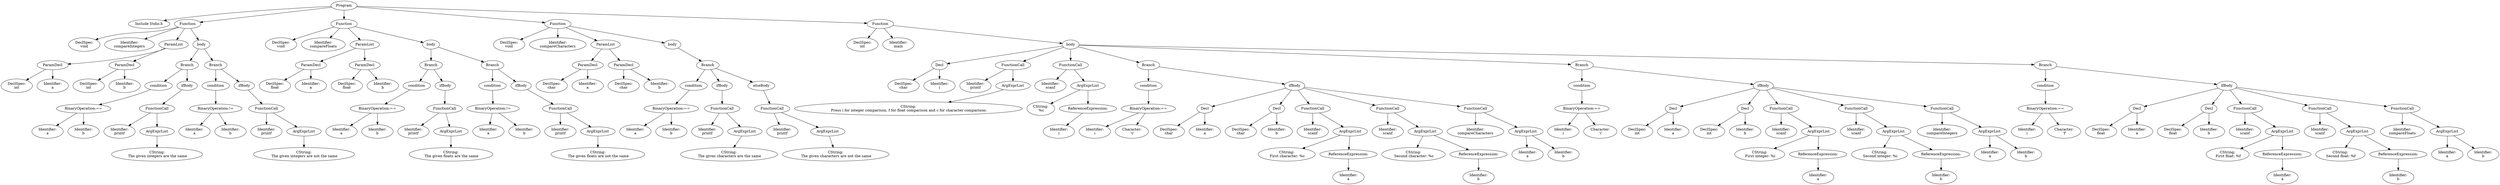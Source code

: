 digraph G {
0 [label="Program"];
0 -> 1;
1[label="Include Stdio.h"];
0 -> 2;
2 [label="Function"];
 2->3;
3 [label = "DeclSpec:
void"];
2->4;
4[label="Identifier:
compareIntegers"];
2->5;
5 [label="ParamList"];
5->6;
6 [label = "ParamDecl"];
6->7;
7 [label = "DeclSpec:
int"];
6->8;
8[label="Identifier:
a"];
5->9;
9 [label = "ParamDecl"];
9->10;
10 [label = "DeclSpec:
int"];
9->11;
11[label="Identifier:
b"];
2->12;
12[ label = "body"];
12->13;
13 [label = "Branch"];
13->14;
13->15;
14 [label = "condition"];
15 [label = "ifBody"];
14->16;
16 [label = "BinaryOperation:=="];
16->17;
17[label="Identifier:
a"];
16->18;
18[label="Identifier:
b"];
15->20;
20 [ label = "FunctionCall"];
20->21;
21[label="Identifier:
printf"];
20->22;
22 [ label = "ArgExprList"];
22->23;
23[label="CString:
 The given integers are the same\n"];
12->24;
24 [label = "Branch"];
24->25;
24->26;
25 [label = "condition"];
26 [label = "ifBody"];
25->27;
27 [label = "BinaryOperation:!="];
27->28;
28[label="Identifier:
a"];
27->29;
29[label="Identifier:
b"];
26->31;
31 [ label = "FunctionCall"];
31->32;
32[label="Identifier:
printf"];
31->33;
33 [ label = "ArgExprList"];
33->34;
34[label="CString:
 The given integers are not the same\n"];
0 -> 35;
35 [label="Function"];
 35->36;
36 [label = "DeclSpec:
void"];
35->37;
37[label="Identifier:
compareFloats"];
35->38;
38 [label="ParamList"];
38->39;
39 [label = "ParamDecl"];
39->40;
40 [label = "DeclSpec:
float"];
39->41;
41[label="Identifier:
a"];
38->42;
42 [label = "ParamDecl"];
42->43;
43 [label = "DeclSpec:
float"];
42->44;
44[label="Identifier:
b"];
35->45;
45[ label = "body"];
45->46;
46 [label = "Branch"];
46->47;
46->48;
47 [label = "condition"];
48 [label = "ifBody"];
47->49;
49 [label = "BinaryOperation:=="];
49->50;
50[label="Identifier:
a"];
49->51;
51[label="Identifier:
b"];
48->53;
53 [ label = "FunctionCall"];
53->54;
54[label="Identifier:
printf"];
53->55;
55 [ label = "ArgExprList"];
55->56;
56[label="CString:
 The given floats are the same\n"];
45->57;
57 [label = "Branch"];
57->58;
57->59;
58 [label = "condition"];
59 [label = "ifBody"];
58->60;
60 [label = "BinaryOperation:!="];
60->61;
61[label="Identifier:
a"];
60->62;
62[label="Identifier:
b"];
59->64;
64 [ label = "FunctionCall"];
64->65;
65[label="Identifier:
printf"];
64->66;
66 [ label = "ArgExprList"];
66->67;
67[label="CString:
 The given floats are not the same\n"];
0 -> 68;
68 [label="Function"];
 68->69;
69 [label = "DeclSpec:
void"];
68->70;
70[label="Identifier:
compareCharacters"];
68->71;
71 [label="ParamList"];
71->72;
72 [label = "ParamDecl"];
72->73;
73 [label = "DeclSpec:
char"];
72->74;
74[label="Identifier:
a"];
71->75;
75 [label = "ParamDecl"];
75->76;
76 [label = "DeclSpec:
char"];
75->77;
77[label="Identifier:
b"];
68->78;
78[ label = "body"];
78->79;
79 [label = "Branch"];
79->80;
79->81;
80 [label = "condition"];
81 [label = "ifBody"];
80->82;
82 [label = "BinaryOperation:=="];
82->83;
83[label="Identifier:
a"];
82->84;
84[label="Identifier:
b"];
81->86;
86 [ label = "FunctionCall"];
86->87;
87[label="Identifier:
printf"];
86->88;
88 [ label = "ArgExprList"];
88->89;
89[label="CString:
 The given characters are the same\n"];
79->90;
90 [label = "elseBody"];
90->92;
92 [ label = "FunctionCall"];
92->93;
93[label="Identifier:
printf"];
92->94;
94 [ label = "ArgExprList"];
94->95;
95[label="CString:
 The given characters are not the same\n"];
0 -> 96;
96 [label="Function"];
 96->97;
97 [label = "DeclSpec:
int"];
96->98;
98[label="Identifier:
main"];
96->99;
99[ label = "body"];
99->100;
100 [label="Decl" ];
100->101;
101 [label = "DeclSpec:
char"];
100->102;
102[label="Identifier:
i"];
99->104;
104 [ label = "FunctionCall"];
104->105;
105[label="Identifier:
printf"];
104->106;
106 [ label = "ArgExprList"];
106->107;
107[label="CString:
 Press i for integer comparison, f for float comparison and c for character comparison:\n"];
99->109;
109 [ label = "FunctionCall"];
109->110;
110[label="Identifier:
scanf"];
109->111;
111 [ label = "ArgExprList"];
111->112;
112[label="CString:
 %c"];
111->113;
113 [ label = "ReferenceExpression:
"];
113->114;
114[label="Identifier:
i"];
99->115;
115 [label = "Branch"];
115->116;
115->117;
116 [label = "condition"];
117 [label = "ifBody"];
116->118;
118 [label = "BinaryOperation:=="];
118->119;
119[label="Identifier:
i"];
118->120;
120[label="Character:
 'c'"];
117->121;
121 [label="Decl" ];
121->122;
122 [label = "DeclSpec:
char"];
121->123;
123[label="Identifier:
a"];
117->124;
124 [label="Decl" ];
124->125;
125 [label = "DeclSpec:
char"];
124->126;
126[label="Identifier:
b"];
117->128;
128 [ label = "FunctionCall"];
128->129;
129[label="Identifier:
scanf"];
128->130;
130 [ label = "ArgExprList"];
130->131;
131[label="CString:
 First character: %c"];
130->132;
132 [ label = "ReferenceExpression:
"];
132->133;
133[label="Identifier:
a"];
117->135;
135 [ label = "FunctionCall"];
135->136;
136[label="Identifier:
scanf"];
135->137;
137 [ label = "ArgExprList"];
137->138;
138[label="CString:
 Second character: %c"];
137->139;
139 [ label = "ReferenceExpression:
"];
139->140;
140[label="Identifier:
b"];
117->142;
142 [ label = "FunctionCall"];
142->143;
143[label="Identifier:
compareCharacters"];
142->144;
144 [ label = "ArgExprList"];
144->145;
145[label="Identifier:
a"];
144->146;
146[label="Identifier:
b"];
99->147;
147 [label = "Branch"];
147->148;
147->149;
148 [label = "condition"];
149 [label = "ifBody"];
148->150;
150 [label = "BinaryOperation:=="];
150->151;
151[label="Identifier:
i"];
150->152;
152[label="Character:
 'i'"];
149->153;
153 [label="Decl" ];
153->154;
154 [label = "DeclSpec:
int"];
153->155;
155[label="Identifier:
a"];
149->156;
156 [label="Decl" ];
156->157;
157 [label = "DeclSpec:
int"];
156->158;
158[label="Identifier:
b"];
149->160;
160 [ label = "FunctionCall"];
160->161;
161[label="Identifier:
scanf"];
160->162;
162 [ label = "ArgExprList"];
162->163;
163[label="CString:
 First integer: %i"];
162->164;
164 [ label = "ReferenceExpression:
"];
164->165;
165[label="Identifier:
a"];
149->167;
167 [ label = "FunctionCall"];
167->168;
168[label="Identifier:
scanf"];
167->169;
169 [ label = "ArgExprList"];
169->170;
170[label="CString:
 Second integer: %i"];
169->171;
171 [ label = "ReferenceExpression:
"];
171->172;
172[label="Identifier:
b"];
149->174;
174 [ label = "FunctionCall"];
174->175;
175[label="Identifier:
compareIntegers"];
174->176;
176 [ label = "ArgExprList"];
176->177;
177[label="Identifier:
a"];
176->178;
178[label="Identifier:
b"];
99->179;
179 [label = "Branch"];
179->180;
179->181;
180 [label = "condition"];
181 [label = "ifBody"];
180->182;
182 [label = "BinaryOperation:=="];
182->183;
183[label="Identifier:
i"];
182->184;
184[label="Character:
 'f'"];
181->185;
185 [label="Decl" ];
185->186;
186 [label = "DeclSpec:
float"];
185->187;
187[label="Identifier:
a"];
181->188;
188 [label="Decl" ];
188->189;
189 [label = "DeclSpec:
float"];
188->190;
190[label="Identifier:
b"];
181->192;
192 [ label = "FunctionCall"];
192->193;
193[label="Identifier:
scanf"];
192->194;
194 [ label = "ArgExprList"];
194->195;
195[label="CString:
 First float: %f"];
194->196;
196 [ label = "ReferenceExpression:
"];
196->197;
197[label="Identifier:
a"];
181->199;
199 [ label = "FunctionCall"];
199->200;
200[label="Identifier:
scanf"];
199->201;
201 [ label = "ArgExprList"];
201->202;
202[label="CString:
 Second float: %f"];
201->203;
203 [ label = "ReferenceExpression:
"];
203->204;
204[label="Identifier:
b"];
181->206;
206 [ label = "FunctionCall"];
206->207;
207[label="Identifier:
compareFloats"];
206->208;
208 [ label = "ArgExprList"];
208->209;
209[label="Identifier:
a"];
208->210;
210[label="Identifier:
b"];
}